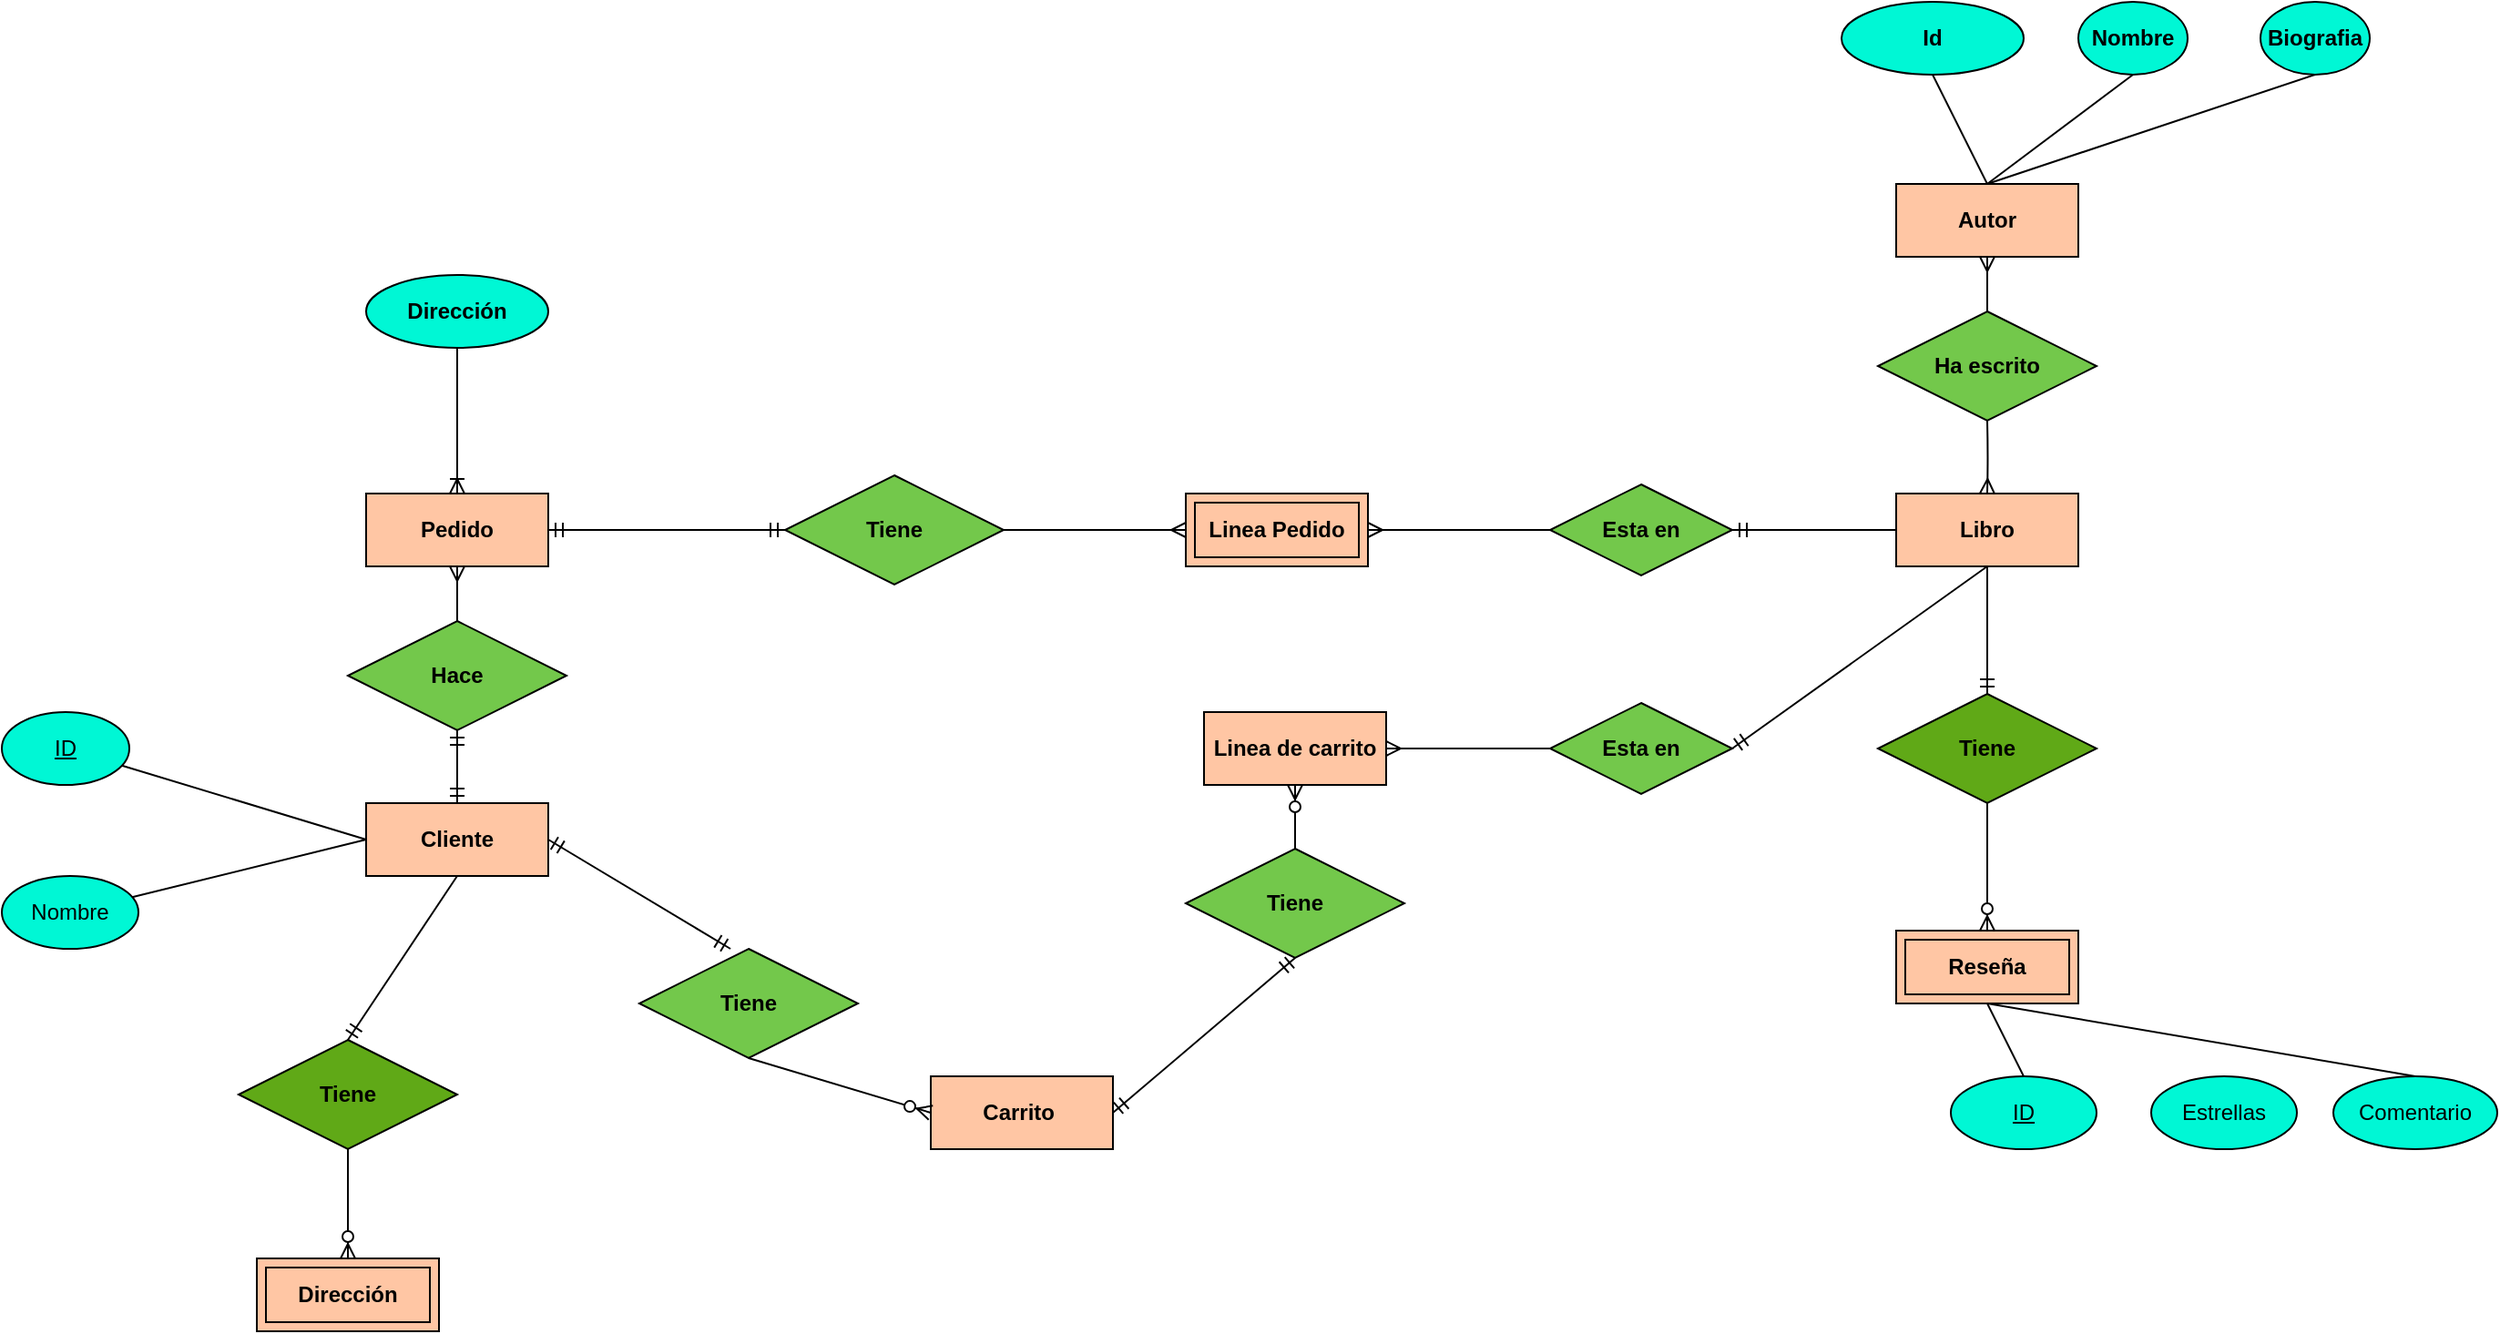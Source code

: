 <mxfile version="15.4.3" type="github">
  <diagram id="jb51k5U1OYTBds5Kff7-" name="Page-1">
    <mxGraphModel dx="2249" dy="794" grid="1" gridSize="10" guides="1" tooltips="1" connect="1" arrows="1" fold="1" page="1" pageScale="1" pageWidth="827" pageHeight="1169" math="0" shadow="0">
      <root>
        <mxCell id="0" />
        <mxCell id="1" parent="0" />
        <mxCell id="Q-4SkZcs3ILR9tP15ctP-1" value="&lt;b&gt;Libro&lt;/b&gt;" style="whiteSpace=wrap;html=1;align=center;fillColor=#FFC6A4;" parent="1" vertex="1">
          <mxGeometry x="770" y="360" width="100" height="40" as="geometry" />
        </mxCell>
        <mxCell id="Q-4SkZcs3ILR9tP15ctP-2" value="&lt;b&gt;Autor&lt;/b&gt;" style="whiteSpace=wrap;html=1;align=center;fillColor=#FFC6A4;" parent="1" vertex="1">
          <mxGeometry x="770" y="190" width="100" height="40" as="geometry" />
        </mxCell>
        <mxCell id="Q-4SkZcs3ILR9tP15ctP-3" value="&lt;b&gt;Ha escrito&lt;/b&gt;" style="shape=rhombus;perimeter=rhombusPerimeter;whiteSpace=wrap;html=1;align=center;fillColor=#73C84B;" parent="1" vertex="1">
          <mxGeometry x="760" y="260" width="120" height="60" as="geometry" />
        </mxCell>
        <mxCell id="Q-4SkZcs3ILR9tP15ctP-5" value="" style="edgeStyle=orthogonalEdgeStyle;fontSize=12;html=1;endArrow=ERmany;entryX=0.5;entryY=1;entryDx=0;entryDy=0;exitX=0.5;exitY=0;exitDx=0;exitDy=0;curved=1;" parent="1" edge="1">
          <mxGeometry width="100" height="100" relative="1" as="geometry">
            <mxPoint x="820" y="260" as="sourcePoint" />
            <mxPoint x="820" y="230" as="targetPoint" />
          </mxGeometry>
        </mxCell>
        <mxCell id="Q-4SkZcs3ILR9tP15ctP-6" value="" style="edgeStyle=orthogonalEdgeStyle;fontSize=12;html=1;endArrow=ERmany;exitX=0.5;exitY=1;exitDx=0;exitDy=0;entryX=0.5;entryY=0;entryDx=0;entryDy=0;curved=1;" parent="1" target="Q-4SkZcs3ILR9tP15ctP-1" edge="1">
          <mxGeometry width="100" height="100" relative="1" as="geometry">
            <mxPoint x="820" y="320" as="sourcePoint" />
            <mxPoint x="1000" y="400" as="targetPoint" />
          </mxGeometry>
        </mxCell>
        <mxCell id="Q-4SkZcs3ILR9tP15ctP-7" value="&lt;b&gt;Cliente&lt;/b&gt;" style="whiteSpace=wrap;html=1;align=center;fillColor=#FFC6A4;" parent="1" vertex="1">
          <mxGeometry x="-70" y="530" width="100" height="40" as="geometry" />
        </mxCell>
        <mxCell id="Q-4SkZcs3ILR9tP15ctP-8" value="&lt;b&gt;Pedido&lt;/b&gt;" style="whiteSpace=wrap;html=1;align=center;fillColor=#FFC6A4;" parent="1" vertex="1">
          <mxGeometry x="-70" y="360" width="100" height="40" as="geometry" />
        </mxCell>
        <mxCell id="Q-4SkZcs3ILR9tP15ctP-10" value="&lt;b&gt;Hace&lt;/b&gt;" style="shape=rhombus;perimeter=rhombusPerimeter;whiteSpace=wrap;html=1;align=center;fillColor=#73C84B;" parent="1" vertex="1">
          <mxGeometry x="-80" y="430" width="120" height="60" as="geometry" />
        </mxCell>
        <mxCell id="Q-4SkZcs3ILR9tP15ctP-11" value="" style="edgeStyle=orthogonalEdgeStyle;fontSize=12;html=1;endArrow=ERmandOne;startArrow=ERmandOne;exitX=0.5;exitY=0;exitDx=0;exitDy=0;entryX=0.5;entryY=1;entryDx=0;entryDy=0;curved=1;" parent="1" source="Q-4SkZcs3ILR9tP15ctP-7" target="Q-4SkZcs3ILR9tP15ctP-10" edge="1">
          <mxGeometry width="100" height="100" relative="1" as="geometry">
            <mxPoint x="190" y="430" as="sourcePoint" />
            <mxPoint x="290" y="330" as="targetPoint" />
          </mxGeometry>
        </mxCell>
        <mxCell id="Q-4SkZcs3ILR9tP15ctP-12" value="" style="edgeStyle=orthogonalEdgeStyle;fontSize=12;html=1;endArrow=ERmany;exitX=0.5;exitY=0;exitDx=0;exitDy=0;entryX=0.5;entryY=1;entryDx=0;entryDy=0;curved=1;" parent="1" source="Q-4SkZcs3ILR9tP15ctP-10" target="Q-4SkZcs3ILR9tP15ctP-8" edge="1">
          <mxGeometry width="100" height="100" relative="1" as="geometry">
            <mxPoint x="190" y="430" as="sourcePoint" />
            <mxPoint x="290" y="330" as="targetPoint" />
          </mxGeometry>
        </mxCell>
        <mxCell id="Q-4SkZcs3ILR9tP15ctP-14" value="&lt;b&gt;Linea Pedido&lt;/b&gt;" style="shape=ext;margin=3;double=1;whiteSpace=wrap;html=1;align=center;fillColor=#FFC6A4;" parent="1" vertex="1">
          <mxGeometry x="380" y="360" width="100" height="40" as="geometry" />
        </mxCell>
        <mxCell id="Q-4SkZcs3ILR9tP15ctP-17" value="&lt;b&gt;Tiene&lt;/b&gt;" style="shape=rhombus;perimeter=rhombusPerimeter;whiteSpace=wrap;html=1;align=center;fillColor=#73C84B;" parent="1" vertex="1">
          <mxGeometry x="160" y="350" width="120" height="60" as="geometry" />
        </mxCell>
        <mxCell id="Q-4SkZcs3ILR9tP15ctP-18" value="" style="edgeStyle=orthogonalEdgeStyle;fontSize=12;html=1;endArrow=ERmandOne;startArrow=ERmandOne;exitX=1;exitY=0.5;exitDx=0;exitDy=0;entryX=0;entryY=0.5;entryDx=0;entryDy=0;curved=1;" parent="1" source="Q-4SkZcs3ILR9tP15ctP-8" target="Q-4SkZcs3ILR9tP15ctP-17" edge="1">
          <mxGeometry width="100" height="100" relative="1" as="geometry">
            <mxPoint x="100" y="540" as="sourcePoint" />
            <mxPoint x="100" y="500" as="targetPoint" />
          </mxGeometry>
        </mxCell>
        <mxCell id="Q-4SkZcs3ILR9tP15ctP-19" value="" style="edgeStyle=orthogonalEdgeStyle;fontSize=12;html=1;endArrow=ERmany;exitX=1;exitY=0.5;exitDx=0;exitDy=0;entryX=0;entryY=0.5;entryDx=0;entryDy=0;curved=1;" parent="1" source="Q-4SkZcs3ILR9tP15ctP-17" target="Q-4SkZcs3ILR9tP15ctP-14" edge="1">
          <mxGeometry width="100" height="100" relative="1" as="geometry">
            <mxPoint x="100" y="440" as="sourcePoint" />
            <mxPoint x="100" y="410" as="targetPoint" />
          </mxGeometry>
        </mxCell>
        <mxCell id="Q-4SkZcs3ILR9tP15ctP-20" value="&lt;b&gt;Esta en&lt;/b&gt;" style="shape=rhombus;perimeter=rhombusPerimeter;whiteSpace=wrap;html=1;align=center;fillColor=#73C84B;" parent="1" vertex="1">
          <mxGeometry x="580" y="355" width="100" height="50" as="geometry" />
        </mxCell>
        <mxCell id="Q-4SkZcs3ILR9tP15ctP-21" value="" style="fontSize=12;html=1;endArrow=ERmandOne;exitX=0;exitY=0.5;exitDx=0;exitDy=0;entryX=1;entryY=0.5;entryDx=0;entryDy=0;" parent="1" source="Q-4SkZcs3ILR9tP15ctP-1" target="Q-4SkZcs3ILR9tP15ctP-20" edge="1">
          <mxGeometry width="100" height="100" relative="1" as="geometry">
            <mxPoint x="440" y="430" as="sourcePoint" />
            <mxPoint x="682" y="380" as="targetPoint" />
          </mxGeometry>
        </mxCell>
        <mxCell id="Q-4SkZcs3ILR9tP15ctP-22" value="" style="edgeStyle=orthogonalEdgeStyle;fontSize=12;html=1;endArrow=ERmany;exitX=0;exitY=0.5;exitDx=0;exitDy=0;entryX=1;entryY=0.5;entryDx=0;entryDy=0;curved=1;" parent="1" source="Q-4SkZcs3ILR9tP15ctP-20" target="Q-4SkZcs3ILR9tP15ctP-14" edge="1">
          <mxGeometry width="100" height="100" relative="1" as="geometry">
            <mxPoint x="340" y="390" as="sourcePoint" />
            <mxPoint x="380" y="390" as="targetPoint" />
          </mxGeometry>
        </mxCell>
        <mxCell id="Q-4SkZcs3ILR9tP15ctP-23" value="&lt;b&gt;Nombre&lt;/b&gt;" style="ellipse;whiteSpace=wrap;html=1;align=center;fillColor=#00F7D5;" parent="1" vertex="1">
          <mxGeometry x="870" y="90" width="60" height="40" as="geometry" />
        </mxCell>
        <mxCell id="Q-4SkZcs3ILR9tP15ctP-24" value="&lt;b&gt;Id&lt;/b&gt;" style="ellipse;whiteSpace=wrap;html=1;align=center;fillColor=#00F7D5;" parent="1" vertex="1">
          <mxGeometry x="740" y="90" width="100" height="40" as="geometry" />
        </mxCell>
        <mxCell id="Q-4SkZcs3ILR9tP15ctP-25" value="&lt;b&gt;Biografia&lt;/b&gt;" style="ellipse;whiteSpace=wrap;html=1;align=center;fillColor=#00F7D5;" parent="1" vertex="1">
          <mxGeometry x="970" y="90" width="60" height="40" as="geometry" />
        </mxCell>
        <mxCell id="Q-4SkZcs3ILR9tP15ctP-29" value="" style="endArrow=none;html=1;entryX=0.5;entryY=1;entryDx=0;entryDy=0;exitX=0.5;exitY=0;exitDx=0;exitDy=0;" parent="1" source="Q-4SkZcs3ILR9tP15ctP-2" target="Q-4SkZcs3ILR9tP15ctP-24" edge="1">
          <mxGeometry width="50" height="50" relative="1" as="geometry">
            <mxPoint x="200" y="190" as="sourcePoint" />
            <mxPoint x="632" y="160" as="targetPoint" />
          </mxGeometry>
        </mxCell>
        <mxCell id="Q-4SkZcs3ILR9tP15ctP-30" value="" style="endArrow=none;html=1;entryX=0.5;entryY=1;entryDx=0;entryDy=0;exitX=0.5;exitY=0;exitDx=0;exitDy=0;" parent="1" target="Q-4SkZcs3ILR9tP15ctP-23" edge="1" source="Q-4SkZcs3ILR9tP15ctP-2">
          <mxGeometry width="50" height="50" relative="1" as="geometry">
            <mxPoint x="770" y="190" as="sourcePoint" />
            <mxPoint x="642" y="170" as="targetPoint" />
          </mxGeometry>
        </mxCell>
        <mxCell id="Q-4SkZcs3ILR9tP15ctP-31" value="" style="endArrow=none;html=1;entryX=0.5;entryY=1;entryDx=0;entryDy=0;exitX=0.5;exitY=0;exitDx=0;exitDy=0;" parent="1" source="Q-4SkZcs3ILR9tP15ctP-2" target="Q-4SkZcs3ILR9tP15ctP-25" edge="1">
          <mxGeometry width="50" height="50" relative="1" as="geometry">
            <mxPoint x="780" y="200" as="sourcePoint" />
            <mxPoint x="740" y="170" as="targetPoint" />
          </mxGeometry>
        </mxCell>
        <mxCell id="6tAEbqC8z3G7ZjvKhcnv-1" value="&lt;b&gt;Reseña&lt;/b&gt;" style="shape=ext;margin=3;double=1;whiteSpace=wrap;html=1;align=center;fillColor=#FFC6A4;strokeColor=#000000;" vertex="1" parent="1">
          <mxGeometry x="770" y="600" width="100" height="40" as="geometry" />
        </mxCell>
        <mxCell id="6tAEbqC8z3G7ZjvKhcnv-2" value="&lt;b&gt;&lt;font color=&quot;#000000&quot;&gt;Tiene&lt;/font&gt;&lt;/b&gt;" style="shape=rhombus;perimeter=rhombusPerimeter;whiteSpace=wrap;html=1;align=center;fillColor=#60a917;strokeColor=#000000;fontColor=#ffffff;" vertex="1" parent="1">
          <mxGeometry x="760" y="470" width="120" height="60" as="geometry" />
        </mxCell>
        <mxCell id="6tAEbqC8z3G7ZjvKhcnv-3" value="" style="fontSize=12;html=1;endArrow=ERmandOne;rounded=0;entryX=0.5;entryY=0;entryDx=0;entryDy=0;exitX=0.5;exitY=1;exitDx=0;exitDy=0;" edge="1" parent="1" source="Q-4SkZcs3ILR9tP15ctP-1" target="6tAEbqC8z3G7ZjvKhcnv-2">
          <mxGeometry width="100" height="100" relative="1" as="geometry">
            <mxPoint x="650" y="550" as="sourcePoint" />
            <mxPoint x="750" y="450" as="targetPoint" />
          </mxGeometry>
        </mxCell>
        <mxCell id="6tAEbqC8z3G7ZjvKhcnv-4" value="" style="fontSize=12;html=1;endArrow=ERzeroToMany;endFill=1;rounded=0;exitX=0.5;exitY=1;exitDx=0;exitDy=0;entryX=0.5;entryY=0;entryDx=0;entryDy=0;" edge="1" parent="1" source="6tAEbqC8z3G7ZjvKhcnv-2" target="6tAEbqC8z3G7ZjvKhcnv-1">
          <mxGeometry width="100" height="100" relative="1" as="geometry">
            <mxPoint x="600" y="670" as="sourcePoint" />
            <mxPoint x="790" y="550" as="targetPoint" />
          </mxGeometry>
        </mxCell>
        <mxCell id="6tAEbqC8z3G7ZjvKhcnv-14" value="&lt;font color=&quot;#000000&quot;&gt;&lt;b&gt;Tiene&lt;/b&gt;&lt;/font&gt;" style="shape=rhombus;perimeter=rhombusPerimeter;whiteSpace=wrap;html=1;align=center;fontColor=#ffffff;fillColor=#60a917;strokeColor=#000000;" vertex="1" parent="1">
          <mxGeometry x="-140" y="660" width="120" height="60" as="geometry" />
        </mxCell>
        <mxCell id="6tAEbqC8z3G7ZjvKhcnv-18" value="" style="fontSize=12;html=1;endArrow=ERmandOne;rounded=0;fontColor=#000000;exitX=0.5;exitY=1;exitDx=0;exitDy=0;entryX=0.5;entryY=0;entryDx=0;entryDy=0;" edge="1" parent="1" source="Q-4SkZcs3ILR9tP15ctP-7" target="6tAEbqC8z3G7ZjvKhcnv-14">
          <mxGeometry width="100" height="100" relative="1" as="geometry">
            <mxPoint x="190" y="650" as="sourcePoint" />
            <mxPoint x="140" y="690" as="targetPoint" />
          </mxGeometry>
        </mxCell>
        <mxCell id="6tAEbqC8z3G7ZjvKhcnv-34" value="ID" style="ellipse;whiteSpace=wrap;html=1;align=center;fontStyle=4;fontColor=#000000;strokeColor=#000000;fillColor=#00F7D5;" vertex="1" parent="1">
          <mxGeometry x="800" y="680" width="80" height="40" as="geometry" />
        </mxCell>
        <mxCell id="6tAEbqC8z3G7ZjvKhcnv-36" value="Estrellas" style="ellipse;whiteSpace=wrap;html=1;align=center;fontColor=#000000;strokeColor=#000000;fillColor=#00F7D5;" vertex="1" parent="1">
          <mxGeometry x="910" y="680" width="80" height="40" as="geometry" />
        </mxCell>
        <mxCell id="6tAEbqC8z3G7ZjvKhcnv-38" value="Comentario" style="ellipse;whiteSpace=wrap;html=1;align=center;fontColor=#000000;strokeColor=#000000;fillColor=#00F7D5;" vertex="1" parent="1">
          <mxGeometry x="1010" y="680" width="90" height="40" as="geometry" />
        </mxCell>
        <mxCell id="6tAEbqC8z3G7ZjvKhcnv-44" value="" style="endArrow=none;html=1;rounded=0;fontColor=#000000;entryX=0.5;entryY=1;entryDx=0;entryDy=0;exitX=0.5;exitY=0;exitDx=0;exitDy=0;" edge="1" parent="1" source="6tAEbqC8z3G7ZjvKhcnv-34" target="6tAEbqC8z3G7ZjvKhcnv-1">
          <mxGeometry relative="1" as="geometry">
            <mxPoint x="360" y="650" as="sourcePoint" />
            <mxPoint x="520" y="650" as="targetPoint" />
            <Array as="points" />
          </mxGeometry>
        </mxCell>
        <mxCell id="6tAEbqC8z3G7ZjvKhcnv-46" value="" style="endArrow=none;html=1;rounded=0;fontColor=#000000;entryX=0.5;entryY=1;entryDx=0;entryDy=0;exitX=0.5;exitY=0;exitDx=0;exitDy=0;" edge="1" parent="1" source="6tAEbqC8z3G7ZjvKhcnv-38" target="6tAEbqC8z3G7ZjvKhcnv-1">
          <mxGeometry relative="1" as="geometry">
            <mxPoint x="360" y="650" as="sourcePoint" />
            <mxPoint x="520" y="650" as="targetPoint" />
          </mxGeometry>
        </mxCell>
        <mxCell id="6tAEbqC8z3G7ZjvKhcnv-47" value="Nombre" style="ellipse;whiteSpace=wrap;html=1;align=center;fontColor=#000000;strokeColor=#000000;fillColor=#00F7D5;" vertex="1" parent="1">
          <mxGeometry x="-270" y="570" width="75" height="40" as="geometry" />
        </mxCell>
        <mxCell id="6tAEbqC8z3G7ZjvKhcnv-49" value="ID" style="ellipse;whiteSpace=wrap;html=1;align=center;fontStyle=4;fontColor=#000000;strokeColor=#000000;fillColor=#00F7D5;" vertex="1" parent="1">
          <mxGeometry x="-270" y="480" width="70" height="40" as="geometry" />
        </mxCell>
        <mxCell id="6tAEbqC8z3G7ZjvKhcnv-50" value="" style="endArrow=none;html=1;rounded=0;fontColor=#000000;exitX=0;exitY=0.5;exitDx=0;exitDy=0;" edge="1" parent="1" source="Q-4SkZcs3ILR9tP15ctP-7" target="6tAEbqC8z3G7ZjvKhcnv-49">
          <mxGeometry relative="1" as="geometry">
            <mxPoint x="170" y="650" as="sourcePoint" />
            <mxPoint x="330" y="650" as="targetPoint" />
          </mxGeometry>
        </mxCell>
        <mxCell id="6tAEbqC8z3G7ZjvKhcnv-51" value="" style="endArrow=none;html=1;rounded=0;fontColor=#000000;exitX=0;exitY=0.5;exitDx=0;exitDy=0;" edge="1" parent="1" source="Q-4SkZcs3ILR9tP15ctP-7" target="6tAEbqC8z3G7ZjvKhcnv-47">
          <mxGeometry relative="1" as="geometry">
            <mxPoint x="170" y="650" as="sourcePoint" />
            <mxPoint x="330" y="650" as="targetPoint" />
          </mxGeometry>
        </mxCell>
        <mxCell id="6tAEbqC8z3G7ZjvKhcnv-53" value="&lt;b&gt;Dirección&lt;/b&gt;" style="shape=ext;margin=3;double=1;whiteSpace=wrap;html=1;align=center;fontColor=#000000;strokeColor=#000000;fillColor=#FFC6A4;" vertex="1" parent="1">
          <mxGeometry x="-130" y="780" width="100" height="40" as="geometry" />
        </mxCell>
        <mxCell id="6tAEbqC8z3G7ZjvKhcnv-55" value="" style="fontSize=12;html=1;endArrow=ERzeroToMany;endFill=1;rounded=0;fontColor=#000000;exitX=0.5;exitY=1;exitDx=0;exitDy=0;entryX=0.5;entryY=0;entryDx=0;entryDy=0;" edge="1" parent="1" source="6tAEbqC8z3G7ZjvKhcnv-14" target="6tAEbqC8z3G7ZjvKhcnv-53">
          <mxGeometry width="100" height="100" relative="1" as="geometry">
            <mxPoint x="190" y="660" as="sourcePoint" />
            <mxPoint x="290" y="560" as="targetPoint" />
          </mxGeometry>
        </mxCell>
        <mxCell id="6tAEbqC8z3G7ZjvKhcnv-58" value="" style="fontSize=12;html=1;endArrow=ERoneToMany;rounded=0;fontColor=#000000;exitX=0.5;exitY=1;exitDx=0;exitDy=0;entryX=0.5;entryY=0;entryDx=0;entryDy=0;" edge="1" parent="1" target="Q-4SkZcs3ILR9tP15ctP-8">
          <mxGeometry width="100" height="100" relative="1" as="geometry">
            <mxPoint x="-20" y="280" as="sourcePoint" />
            <mxPoint x="350" y="340" as="targetPoint" />
          </mxGeometry>
        </mxCell>
        <mxCell id="6tAEbqC8z3G7ZjvKhcnv-59" value="&lt;b&gt;Dirección&lt;/b&gt;" style="ellipse;whiteSpace=wrap;html=1;align=center;fontColor=#000000;strokeColor=#000000;fillColor=#00F7D5;" vertex="1" parent="1">
          <mxGeometry x="-70" y="240" width="100" height="40" as="geometry" />
        </mxCell>
        <mxCell id="6tAEbqC8z3G7ZjvKhcnv-60" value="&lt;b&gt;Carrito&amp;nbsp;&lt;/b&gt;" style="whiteSpace=wrap;html=1;align=center;fontColor=#000000;strokeColor=#000000;fillColor=#FFC6A4;" vertex="1" parent="1">
          <mxGeometry x="240" y="680" width="100" height="40" as="geometry" />
        </mxCell>
        <mxCell id="6tAEbqC8z3G7ZjvKhcnv-61" value="&lt;b&gt;Tiene&lt;/b&gt;" style="shape=rhombus;perimeter=rhombusPerimeter;whiteSpace=wrap;html=1;align=center;fillColor=#73C84B;" vertex="1" parent="1">
          <mxGeometry x="80" y="610" width="120" height="60" as="geometry" />
        </mxCell>
        <mxCell id="6tAEbqC8z3G7ZjvKhcnv-62" value="&lt;b&gt;Tiene&lt;/b&gt;" style="shape=rhombus;perimeter=rhombusPerimeter;whiteSpace=wrap;html=1;align=center;fillColor=#73C84B;" vertex="1" parent="1">
          <mxGeometry x="380" y="555" width="120" height="60" as="geometry" />
        </mxCell>
        <mxCell id="6tAEbqC8z3G7ZjvKhcnv-63" value="&lt;b&gt;Esta en&lt;/b&gt;" style="shape=rhombus;perimeter=rhombusPerimeter;whiteSpace=wrap;html=1;align=center;fillColor=#73C84B;" vertex="1" parent="1">
          <mxGeometry x="580" y="475" width="100" height="50" as="geometry" />
        </mxCell>
        <mxCell id="6tAEbqC8z3G7ZjvKhcnv-64" value="&lt;b&gt;Linea de carrito&lt;/b&gt;" style="whiteSpace=wrap;html=1;align=center;fontColor=#000000;strokeColor=#000000;fillColor=#FFC6A4;" vertex="1" parent="1">
          <mxGeometry x="390" y="480" width="100" height="40" as="geometry" />
        </mxCell>
        <mxCell id="6tAEbqC8z3G7ZjvKhcnv-69" value="" style="fontSize=12;html=1;endArrow=ERmandOne;rounded=0;fontColor=#000000;entryX=1;entryY=0.5;entryDx=0;entryDy=0;" edge="1" parent="1" target="6tAEbqC8z3G7ZjvKhcnv-63">
          <mxGeometry width="100" height="100" relative="1" as="geometry">
            <mxPoint x="820" y="400" as="sourcePoint" />
            <mxPoint x="460" y="430" as="targetPoint" />
          </mxGeometry>
        </mxCell>
        <mxCell id="6tAEbqC8z3G7ZjvKhcnv-70" value="" style="edgeStyle=entityRelationEdgeStyle;fontSize=12;html=1;endArrow=ERmany;rounded=0;fontColor=#000000;exitX=0;exitY=0.5;exitDx=0;exitDy=0;entryX=1;entryY=0.5;entryDx=0;entryDy=0;" edge="1" parent="1" source="6tAEbqC8z3G7ZjvKhcnv-63" target="6tAEbqC8z3G7ZjvKhcnv-64">
          <mxGeometry width="100" height="100" relative="1" as="geometry">
            <mxPoint x="360" y="530" as="sourcePoint" />
            <mxPoint x="460" y="430" as="targetPoint" />
          </mxGeometry>
        </mxCell>
        <mxCell id="6tAEbqC8z3G7ZjvKhcnv-71" value="" style="fontSize=12;html=1;endArrow=ERzeroToMany;endFill=1;rounded=0;fontColor=#000000;entryX=0.5;entryY=1;entryDx=0;entryDy=0;exitX=0.5;exitY=0;exitDx=0;exitDy=0;" edge="1" parent="1" source="6tAEbqC8z3G7ZjvKhcnv-62" target="6tAEbqC8z3G7ZjvKhcnv-64">
          <mxGeometry width="100" height="100" relative="1" as="geometry">
            <mxPoint x="360" y="530" as="sourcePoint" />
            <mxPoint x="460" y="430" as="targetPoint" />
          </mxGeometry>
        </mxCell>
        <mxCell id="6tAEbqC8z3G7ZjvKhcnv-72" value="" style="fontSize=12;html=1;endArrow=ERmandOne;startArrow=ERmandOne;rounded=0;fontColor=#000000;exitX=1;exitY=0.5;exitDx=0;exitDy=0;entryX=0.5;entryY=1;entryDx=0;entryDy=0;" edge="1" parent="1" source="6tAEbqC8z3G7ZjvKhcnv-60" target="6tAEbqC8z3G7ZjvKhcnv-62">
          <mxGeometry width="100" height="100" relative="1" as="geometry">
            <mxPoint x="360" y="530" as="sourcePoint" />
            <mxPoint x="460" y="430" as="targetPoint" />
          </mxGeometry>
        </mxCell>
        <mxCell id="6tAEbqC8z3G7ZjvKhcnv-73" value="" style="fontSize=12;html=1;endArrow=ERzeroToMany;endFill=1;rounded=0;fontColor=#000000;exitX=0.5;exitY=1;exitDx=0;exitDy=0;entryX=0;entryY=0.5;entryDx=0;entryDy=0;" edge="1" parent="1" source="6tAEbqC8z3G7ZjvKhcnv-61" target="6tAEbqC8z3G7ZjvKhcnv-60">
          <mxGeometry width="100" height="100" relative="1" as="geometry">
            <mxPoint x="360" y="630" as="sourcePoint" />
            <mxPoint x="460" y="530" as="targetPoint" />
          </mxGeometry>
        </mxCell>
        <mxCell id="6tAEbqC8z3G7ZjvKhcnv-75" value="" style="fontSize=12;html=1;endArrow=ERmandOne;startArrow=ERmandOne;rounded=0;fontColor=#000000;exitX=1;exitY=0.5;exitDx=0;exitDy=0;entryX=0.417;entryY=0;entryDx=0;entryDy=0;entryPerimeter=0;" edge="1" parent="1" source="Q-4SkZcs3ILR9tP15ctP-7" target="6tAEbqC8z3G7ZjvKhcnv-61">
          <mxGeometry width="100" height="100" relative="1" as="geometry">
            <mxPoint x="360" y="630" as="sourcePoint" />
            <mxPoint x="460" y="530" as="targetPoint" />
          </mxGeometry>
        </mxCell>
      </root>
    </mxGraphModel>
  </diagram>
</mxfile>

